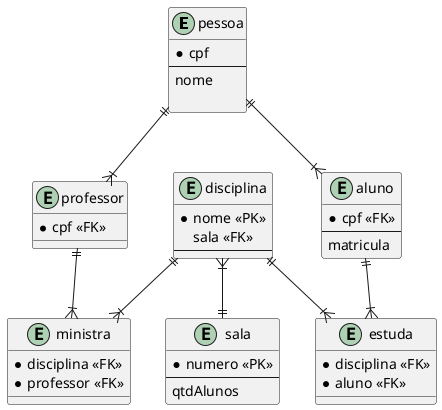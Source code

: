 @startuml HLPMEI IMHE HOMMIIIII HELP HEALPLPGL MI JOMI@IMGMI@@@!!!!!


entity pessoa{
    *cpf
    --
    nome

}

entity aluno{
    *cpf <<FK>>
    --
    matricula
}

entity professor{
    *cpf <<FK>>
}

entity estuda{
    *disciplina <<FK>>
    *aluno <<FK>>
}

entity ministra{
    *disciplina <<FK>>
    *professor <<FK>>
}

entity disciplina{
    *nome <<PK>>
    sala <<FK>>
    --
}

entity sala{
    *numero <<PK>>
    --
    qtdAlunos
}

pessoa ||--|{ aluno
pessoa ||--|{ professor
aluno ||--|{ estuda
professor ||--|{ ministra
disciplina ||--|{ estuda
disciplina ||--|{ ministra
disciplina }|--|| sala

@enduml